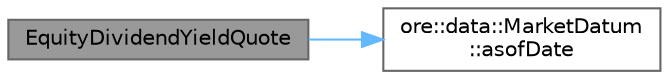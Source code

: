 digraph "EquityDividendYieldQuote"
{
 // INTERACTIVE_SVG=YES
 // LATEX_PDF_SIZE
  bgcolor="transparent";
  edge [fontname=Helvetica,fontsize=10,labelfontname=Helvetica,labelfontsize=10];
  node [fontname=Helvetica,fontsize=10,shape=box,height=0.2,width=0.4];
  rankdir="LR";
  Node1 [label="EquityDividendYieldQuote",height=0.2,width=0.4,color="gray40", fillcolor="grey60", style="filled", fontcolor="black",tooltip="Constructor."];
  Node1 -> Node2 [color="steelblue1",style="solid"];
  Node2 [label="ore::data::MarketDatum\l::asofDate",height=0.2,width=0.4,color="grey40", fillcolor="white", style="filled",URL="$classore_1_1data_1_1_market_datum.html#aed9b2662650e83e6a6ecd96007a3da75",tooltip=" "];
}
